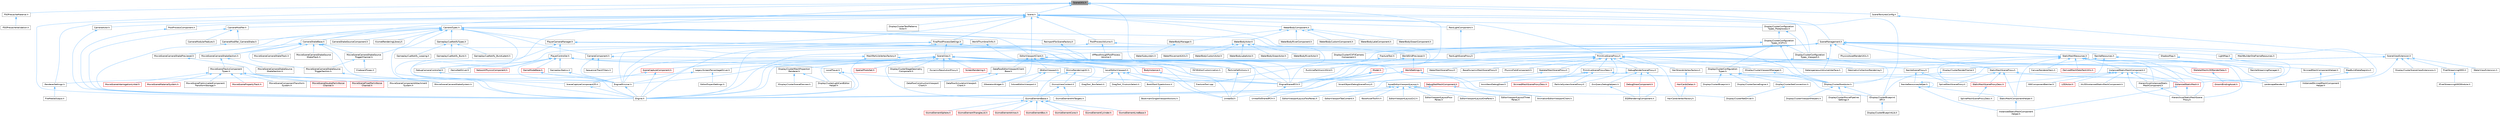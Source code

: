 digraph "SceneUtils.h"
{
 // INTERACTIVE_SVG=YES
 // LATEX_PDF_SIZE
  bgcolor="transparent";
  edge [fontname=Helvetica,fontsize=10,labelfontname=Helvetica,labelfontsize=10];
  node [fontname=Helvetica,fontsize=10,shape=box,height=0.2,width=0.4];
  Node1 [id="Node000001",label="SceneUtils.h",height=0.2,width=0.4,color="gray40", fillcolor="grey60", style="filled", fontcolor="black",tooltip=" "];
  Node1 -> Node2 [id="edge1_Node000001_Node000002",dir="back",color="steelblue1",style="solid",tooltip=" "];
  Node2 [id="Node000002",label="Engine.h",height=0.2,width=0.4,color="grey40", fillcolor="white", style="filled",URL="$d1/d34/Public_2Engine_8h.html",tooltip=" "];
  Node1 -> Node3 [id="edge2_Node000001_Node000003",dir="back",color="steelblue1",style="solid",tooltip=" "];
  Node3 [id="Node000003",label="EngineMinimal.h",height=0.2,width=0.4,color="grey40", fillcolor="white", style="filled",URL="$d0/d2c/EngineMinimal_8h.html",tooltip=" "];
  Node3 -> Node2 [id="edge3_Node000003_Node000002",dir="back",color="steelblue1",style="solid",tooltip=" "];
  Node1 -> Node4 [id="edge4_Node000001_Node000004",dir="back",color="steelblue1",style="solid",tooltip=" "];
  Node4 [id="Node000004",label="EngineSharedPCH.h",height=0.2,width=0.4,color="grey40", fillcolor="white", style="filled",URL="$dc/dbb/EngineSharedPCH_8h.html",tooltip=" "];
  Node4 -> Node5 [id="edge5_Node000004_Node000005",dir="back",color="steelblue1",style="solid",tooltip=" "];
  Node5 [id="Node000005",label="UnrealEdSharedPCH.h",height=0.2,width=0.4,color="grey40", fillcolor="white", style="filled",URL="$d1/de6/UnrealEdSharedPCH_8h.html",tooltip=" "];
  Node1 -> Node6 [id="edge6_Node000001_Node000006",dir="back",color="steelblue1",style="solid",tooltip=" "];
  Node6 [id="Node000006",label="PSOPrecacheMaterial.h",height=0.2,width=0.4,color="grey40", fillcolor="white", style="filled",URL="$da/dd2/PSOPrecacheMaterial_8h.html",tooltip=" "];
  Node6 -> Node7 [id="edge7_Node000006_Node000007",dir="back",color="steelblue1",style="solid",tooltip=" "];
  Node7 [id="Node000007",label="PSOPrecacheValidation.h",height=0.2,width=0.4,color="grey40", fillcolor="white", style="filled",URL="$d0/d55/PSOPrecacheValidation_8h.html",tooltip=" "];
  Node1 -> Node8 [id="edge8_Node000001_Node000008",dir="back",color="steelblue1",style="solid",tooltip=" "];
  Node8 [id="Node000008",label="ParticleDefinitions.h",height=0.2,width=0.4,color="grey40", fillcolor="white", style="filled",URL="$db/dde/ParticleDefinitions_8h.html",tooltip=" "];
  Node8 -> Node9 [id="edge9_Node000008_Node000009",dir="back",color="steelblue1",style="solid",tooltip=" "];
  Node9 [id="Node000009",label="UnrealEd.h",height=0.2,width=0.4,color="grey40", fillcolor="white", style="filled",URL="$d2/d5f/UnrealEd_8h.html",tooltip=" "];
  Node1 -> Node10 [id="edge10_Node000001_Node000010",dir="back",color="steelblue1",style="solid",tooltip=" "];
  Node10 [id="Node000010",label="Scene.h",height=0.2,width=0.4,color="grey40", fillcolor="white", style="filled",URL="$d5/d2d/Scene_8h.html",tooltip=" "];
  Node10 -> Node11 [id="edge11_Node000010_Node000011",dir="back",color="steelblue1",style="solid",tooltip=" "];
  Node11 [id="Node000011",label="CameraActor.h",height=0.2,width=0.4,color="grey40", fillcolor="white", style="filled",URL="$d4/df4/CameraActor_8h.html",tooltip=" "];
  Node11 -> Node2 [id="edge12_Node000011_Node000002",dir="back",color="steelblue1",style="solid",tooltip=" "];
  Node10 -> Node12 [id="edge13_Node000010_Node000012",dir="back",color="steelblue1",style="solid",tooltip=" "];
  Node12 [id="Node000012",label="CameraComponent.h",height=0.2,width=0.4,color="grey40", fillcolor="white", style="filled",URL="$dc/d7b/CameraComponent_8h.html",tooltip=" "];
  Node12 -> Node3 [id="edge14_Node000012_Node000003",dir="back",color="steelblue1",style="solid",tooltip=" "];
  Node12 -> Node13 [id="edge15_Node000012_Node000013",dir="back",color="steelblue1",style="solid",tooltip=" "];
  Node13 [id="Node000013",label="LevelEditorViewport.h",height=0.2,width=0.4,color="grey40", fillcolor="white", style="filled",URL="$d4/ddf/LevelEditorViewport_8h.html",tooltip=" "];
  Node13 -> Node14 [id="edge16_Node000013_Node000014",dir="back",color="steelblue1",style="solid",tooltip=" "];
  Node14 [id="Node000014",label="BookMarkTypeActions.h",height=0.2,width=0.4,color="grey40", fillcolor="white", style="filled",URL="$d0/d2f/BookMarkTypeActions_8h.html",tooltip=" "];
  Node14 -> Node15 [id="edge17_Node000014_Node000015",dir="back",color="steelblue1",style="solid",tooltip=" "];
  Node15 [id="Node000015",label="BookmarkSingleViewportActions.h",height=0.2,width=0.4,color="grey40", fillcolor="white", style="filled",URL="$d3/dd5/BookmarkSingleViewportActions_8h.html",tooltip=" "];
  Node13 -> Node16 [id="edge18_Node000013_Node000016",dir="back",color="steelblue1",style="solid",tooltip=" "];
  Node16 [id="Node000016",label="DragTool_BoxSelect.h",height=0.2,width=0.4,color="grey40", fillcolor="white", style="filled",URL="$da/dbf/DragTool__BoxSelect_8h.html",tooltip=" "];
  Node13 -> Node17 [id="edge19_Node000013_Node000017",dir="back",color="steelblue1",style="solid",tooltip=" "];
  Node17 [id="Node000017",label="DragTool_FrustumSelect.h",height=0.2,width=0.4,color="grey40", fillcolor="white", style="filled",URL="$db/de7/DragTool__FrustumSelect_8h.html",tooltip=" "];
  Node13 -> Node18 [id="edge20_Node000013_Node000018",dir="back",color="steelblue1",style="solid",tooltip=" "];
  Node18 [id="Node000018",label="FractureTool.cpp",height=0.2,width=0.4,color="grey40", fillcolor="white", style="filled",URL="$dc/d9a/FractureTool_8cpp.html",tooltip=" "];
  Node13 -> Node9 [id="edge21_Node000013_Node000009",dir="back",color="steelblue1",style="solid",tooltip=" "];
  Node12 -> Node19 [id="edge22_Node000012_Node000019",dir="back",color="steelblue1",style="solid",tooltip=" "];
  Node19 [id="Node000019",label="SequencerTrackFilters.h",height=0.2,width=0.4,color="grey40", fillcolor="white", style="filled",URL="$df/d72/SequencerTrackFilters_8h.html",tooltip=" "];
  Node10 -> Node20 [id="edge23_Node000010_Node000020",dir="back",color="steelblue1",style="solid",tooltip=" "];
  Node20 [id="Node000020",label="CameraModifier.h",height=0.2,width=0.4,color="grey40", fillcolor="white", style="filled",URL="$d3/d61/CameraModifier_8h.html",tooltip=" "];
  Node20 -> Node21 [id="edge24_Node000020_Node000021",dir="back",color="steelblue1",style="solid",tooltip=" "];
  Node21 [id="Node000021",label="CameraModifier_CameraShake.h",height=0.2,width=0.4,color="grey40", fillcolor="white", style="filled",URL="$d9/d3c/CameraModifier__CameraShake_8h.html",tooltip=" "];
  Node21 -> Node2 [id="edge25_Node000021_Node000002",dir="back",color="steelblue1",style="solid",tooltip=" "];
  Node20 -> Node22 [id="edge26_Node000020_Node000022",dir="back",color="steelblue1",style="solid",tooltip=" "];
  Node22 [id="Node000022",label="CameraModularFeature.h",height=0.2,width=0.4,color="grey40", fillcolor="white", style="filled",URL="$dc/d79/CameraModularFeature_8h.html",tooltip=" "];
  Node20 -> Node2 [id="edge27_Node000020_Node000002",dir="back",color="steelblue1",style="solid",tooltip=" "];
  Node10 -> Node23 [id="edge28_Node000010_Node000023",dir="back",color="steelblue1",style="solid",tooltip=" "];
  Node23 [id="Node000023",label="CameraShakeBase.h",height=0.2,width=0.4,color="grey40", fillcolor="white", style="filled",URL="$d5/d08/CameraShakeBase_8h.html",tooltip=" "];
  Node23 -> Node2 [id="edge29_Node000023_Node000002",dir="back",color="steelblue1",style="solid",tooltip=" "];
  Node23 -> Node4 [id="edge30_Node000023_Node000004",dir="back",color="steelblue1",style="solid",tooltip=" "];
  Node23 -> Node24 [id="edge31_Node000023_Node000024",dir="back",color="steelblue1",style="solid",tooltip=" "];
  Node24 [id="Node000024",label="MovieSceneCameraShakePreviewer.h",height=0.2,width=0.4,color="grey40", fillcolor="white", style="filled",URL="$d4/db6/MovieSceneCameraShakePreviewer_8h.html",tooltip=" "];
  Node24 -> Node25 [id="edge32_Node000024_Node000025",dir="back",color="steelblue1",style="solid",tooltip=" "];
  Node25 [id="Node000025",label="MovieSceneCameraShakeSystem.h",height=0.2,width=0.4,color="grey40", fillcolor="white", style="filled",URL="$d2/dcc/MovieSceneCameraShakeSystem_8h.html",tooltip=" "];
  Node23 -> Node26 [id="edge33_Node000023_Node000026",dir="back",color="steelblue1",style="solid",tooltip=" "];
  Node26 [id="Node000026",label="MovieSceneCameraShakeSection.h",height=0.2,width=0.4,color="grey40", fillcolor="white", style="filled",URL="$df/d10/MovieSceneCameraShakeSection_8h.html",tooltip=" "];
  Node26 -> Node27 [id="edge34_Node000026_Node000027",dir="back",color="steelblue1",style="solid",tooltip=" "];
  Node27 [id="Node000027",label="MovieSceneCameraShakeSource\lShakeSection.h",height=0.2,width=0.4,color="grey40", fillcolor="white", style="filled",URL="$d1/d24/MovieSceneCameraShakeSourceShakeSection_8h.html",tooltip=" "];
  Node26 -> Node28 [id="edge35_Node000026_Node000028",dir="back",color="steelblue1",style="solid",tooltip=" "];
  Node28 [id="Node000028",label="MovieSceneTracksComponent\lTypes.h",height=0.2,width=0.4,color="grey40", fillcolor="white", style="filled",URL="$d5/d6a/MovieSceneTracksComponentTypes_8h.html",tooltip=" "];
  Node28 -> Node29 [id="edge36_Node000028_Node000029",dir="back",color="steelblue1",style="solid",tooltip=" "];
  Node29 [id="Node000029",label="MovieSceneComponentAttachment\lSystem.h",height=0.2,width=0.4,color="grey40", fillcolor="white", style="filled",URL="$d9/db3/MovieSceneComponentAttachmentSystem_8h.html",tooltip=" "];
  Node28 -> Node30 [id="edge37_Node000028_Node000030",dir="back",color="steelblue1",style="solid",tooltip=" "];
  Node30 [id="Node000030",label="MovieSceneComponentTransform\lSystem.h",height=0.2,width=0.4,color="grey40", fillcolor="white", style="filled",URL="$d1/d3e/MovieSceneComponentTransformSystem_8h.html",tooltip=" "];
  Node28 -> Node31 [id="edge38_Node000028_Node000031",dir="back",color="steelblue1",style="solid",tooltip=" "];
  Node31 [id="Node000031",label="MovieSceneDoublePerlinNoise\lChannel.h",height=0.2,width=0.4,color="red", fillcolor="#FFF0F0", style="filled",URL="$d9/d50/MovieSceneDoublePerlinNoiseChannel_8h.html",tooltip=" "];
  Node28 -> Node34 [id="edge39_Node000028_Node000034",dir="back",color="steelblue1",style="solid",tooltip=" "];
  Node34 [id="Node000034",label="MovieSceneFloatPerlinNoise\lChannel.h",height=0.2,width=0.4,color="red", fillcolor="#FFF0F0", style="filled",URL="$d2/d9d/MovieSceneFloatPerlinNoiseChannel_8h.html",tooltip=" "];
  Node28 -> Node36 [id="edge40_Node000028_Node000036",dir="back",color="steelblue1",style="solid",tooltip=" "];
  Node36 [id="Node000036",label="MovieSceneInterrogationLinker.h",height=0.2,width=0.4,color="red", fillcolor="#FFF0F0", style="filled",URL="$d9/d6a/MovieSceneInterrogationLinker_8h.html",tooltip=" "];
  Node28 -> Node41 [id="edge41_Node000028_Node000041",dir="back",color="steelblue1",style="solid",tooltip=" "];
  Node41 [id="Node000041",label="MovieSceneMaterialSystem.h",height=0.2,width=0.4,color="red", fillcolor="#FFF0F0", style="filled",URL="$d2/d2f/MovieSceneMaterialSystem_8h.html",tooltip=" "];
  Node28 -> Node44 [id="edge42_Node000028_Node000044",dir="back",color="steelblue1",style="solid",tooltip=" "];
  Node44 [id="Node000044",label="MovieScenePreAnimatedComponent\lTransformStorage.h",height=0.2,width=0.4,color="grey40", fillcolor="white", style="filled",URL="$d9/d84/MovieScenePreAnimatedComponentTransformStorage_8h.html",tooltip=" "];
  Node28 -> Node45 [id="edge43_Node000028_Node000045",dir="back",color="steelblue1",style="solid",tooltip=" "];
  Node45 [id="Node000045",label="MovieScenePropertyTrack.h",height=0.2,width=0.4,color="red", fillcolor="#FFF0F0", style="filled",URL="$da/d0c/MovieScenePropertyTrack_8h.html",tooltip=" "];
  Node23 -> Node71 [id="edge44_Node000023_Node000071",dir="back",color="steelblue1",style="solid",tooltip=" "];
  Node71 [id="Node000071",label="MovieSceneCameraShakeSource\lShakeTrack.h",height=0.2,width=0.4,color="grey40", fillcolor="white", style="filled",URL="$da/d54/MovieSceneCameraShakeSourceShakeTrack_8h.html",tooltip=" "];
  Node23 -> Node72 [id="edge45_Node000023_Node000072",dir="back",color="steelblue1",style="solid",tooltip=" "];
  Node72 [id="Node000072",label="MovieSceneCameraShakeSource\lTriggerChannel.h",height=0.2,width=0.4,color="grey40", fillcolor="white", style="filled",URL="$d2/d32/MovieSceneCameraShakeSourceTriggerChannel_8h.html",tooltip=" "];
  Node72 -> Node73 [id="edge46_Node000072_Node000073",dir="back",color="steelblue1",style="solid",tooltip=" "];
  Node73 [id="Node000073",label="ClipboardTypes.h",height=0.2,width=0.4,color="grey40", fillcolor="white", style="filled",URL="$d2/dc6/ClipboardTypes_8h.html",tooltip=" "];
  Node72 -> Node74 [id="edge47_Node000072_Node000074",dir="back",color="steelblue1",style="solid",tooltip=" "];
  Node74 [id="Node000074",label="MovieSceneCameraShakeSource\lTriggerSection.h",height=0.2,width=0.4,color="grey40", fillcolor="white", style="filled",URL="$d3/d5f/MovieSceneCameraShakeSourceTriggerSection_8h.html",tooltip=" "];
  Node74 -> Node25 [id="edge48_Node000074_Node000025",dir="back",color="steelblue1",style="solid",tooltip=" "];
  Node23 -> Node74 [id="edge49_Node000023_Node000074",dir="back",color="steelblue1",style="solid",tooltip=" "];
  Node23 -> Node75 [id="edge50_Node000023_Node000075",dir="back",color="steelblue1",style="solid",tooltip=" "];
  Node75 [id="Node000075",label="MovieSceneCameraShakeTrack.h",height=0.2,width=0.4,color="grey40", fillcolor="white", style="filled",URL="$d8/d91/MovieSceneCameraShakeTrack_8h.html",tooltip=" "];
  Node10 -> Node76 [id="edge51_Node000010_Node000076",dir="back",color="steelblue1",style="solid",tooltip=" "];
  Node76 [id="Node000076",label="CameraTypes.h",height=0.2,width=0.4,color="grey40", fillcolor="white", style="filled",URL="$d7/d63/CameraTypes_8h.html",tooltip=" "];
  Node76 -> Node12 [id="edge52_Node000076_Node000012",dir="back",color="steelblue1",style="solid",tooltip=" "];
  Node76 -> Node21 [id="edge53_Node000076_Node000021",dir="back",color="steelblue1",style="solid",tooltip=" "];
  Node76 -> Node23 [id="edge54_Node000076_Node000023",dir="back",color="steelblue1",style="solid",tooltip=" "];
  Node76 -> Node77 [id="edge55_Node000076_Node000077",dir="back",color="steelblue1",style="solid",tooltip=" "];
  Node77 [id="Node000077",label="CameraShakeSourceComponent.h",height=0.2,width=0.4,color="grey40", fillcolor="white", style="filled",URL="$d1/d5c/CameraShakeSourceComponent_8h.html",tooltip=" "];
  Node76 -> Node78 [id="edge56_Node000076_Node000078",dir="back",color="steelblue1",style="solid",tooltip=" "];
  Node78 [id="Node000078",label="EditorViewportClient.h",height=0.2,width=0.4,color="grey40", fillcolor="white", style="filled",URL="$d4/d41/EditorViewportClient_8h.html",tooltip=" "];
  Node78 -> Node79 [id="edge57_Node000078_Node000079",dir="back",color="steelblue1",style="solid",tooltip=" "];
  Node79 [id="Node000079",label="AnimationEditorViewportClient.h",height=0.2,width=0.4,color="grey40", fillcolor="white", style="filled",URL="$d1/d45/AnimationEditorViewportClient_8h.html",tooltip=" "];
  Node78 -> Node80 [id="edge58_Node000078_Node000080",dir="back",color="steelblue1",style="solid",tooltip=" "];
  Node80 [id="Node000080",label="DataflowEditorViewportClient\lBase.h",height=0.2,width=0.4,color="grey40", fillcolor="white", style="filled",URL="$d8/ddd/DataflowEditorViewportClientBase_8h.html",tooltip=" "];
  Node80 -> Node81 [id="edge59_Node000080_Node000081",dir="back",color="steelblue1",style="solid",tooltip=" "];
  Node81 [id="Node000081",label="DataflowConstructionViewport\lClient.h",height=0.2,width=0.4,color="grey40", fillcolor="white", style="filled",URL="$d5/da1/DataflowConstructionViewportClient_8h.html",tooltip=" "];
  Node80 -> Node82 [id="edge60_Node000080_Node000082",dir="back",color="steelblue1",style="solid",tooltip=" "];
  Node82 [id="Node000082",label="DataflowSimulationViewport\lClient.h",height=0.2,width=0.4,color="grey40", fillcolor="white", style="filled",URL="$da/d6a/DataflowSimulationViewportClient_8h.html",tooltip=" "];
  Node78 -> Node83 [id="edge61_Node000078_Node000083",dir="back",color="steelblue1",style="solid",tooltip=" "];
  Node83 [id="Node000083",label="ISCSEditorCustomization.h",height=0.2,width=0.4,color="grey40", fillcolor="white", style="filled",URL="$de/d19/ISCSEditorCustomization_8h.html",tooltip=" "];
  Node78 -> Node13 [id="edge62_Node000078_Node000013",dir="back",color="steelblue1",style="solid",tooltip=" "];
  Node78 -> Node84 [id="edge63_Node000078_Node000084",dir="back",color="steelblue1",style="solid",tooltip=" "];
  Node84 [id="Node000084",label="SEditorViewport.h",height=0.2,width=0.4,color="grey40", fillcolor="white", style="filled",URL="$dd/de0/SEditorViewport_8h.html",tooltip=" "];
  Node84 -> Node85 [id="edge64_Node000084_Node000085",dir="back",color="steelblue1",style="solid",tooltip=" "];
  Node85 [id="Node000085",label="AssetEditorViewportLayout.h",height=0.2,width=0.4,color="grey40", fillcolor="white", style="filled",URL="$df/d46/AssetEditorViewportLayout_8h.html",tooltip=" "];
  Node85 -> Node86 [id="edge65_Node000085_Node000086",dir="back",color="steelblue1",style="solid",tooltip=" "];
  Node86 [id="Node000086",label="BaseAssetToolkit.h",height=0.2,width=0.4,color="grey40", fillcolor="white", style="filled",URL="$d4/d85/BaseAssetToolkit_8h.html",tooltip=" "];
  Node85 -> Node87 [id="edge66_Node000085_Node000087",dir="back",color="steelblue1",style="solid",tooltip=" "];
  Node87 [id="Node000087",label="EditorViewportLayout2x2.h",height=0.2,width=0.4,color="grey40", fillcolor="white", style="filled",URL="$df/dbd/EditorViewportLayout2x2_8h.html",tooltip=" "];
  Node85 -> Node88 [id="edge67_Node000085_Node000088",dir="back",color="steelblue1",style="solid",tooltip=" "];
  Node88 [id="Node000088",label="EditorViewportLayoutFour\lPanes.h",height=0.2,width=0.4,color="grey40", fillcolor="white", style="filled",URL="$d4/d84/EditorViewportLayoutFourPanes_8h.html",tooltip=" "];
  Node85 -> Node89 [id="edge68_Node000085_Node000089",dir="back",color="steelblue1",style="solid",tooltip=" "];
  Node89 [id="Node000089",label="EditorViewportLayoutOnePane.h",height=0.2,width=0.4,color="grey40", fillcolor="white", style="filled",URL="$d2/da6/EditorViewportLayoutOnePane_8h.html",tooltip=" "];
  Node85 -> Node90 [id="edge69_Node000085_Node000090",dir="back",color="steelblue1",style="solid",tooltip=" "];
  Node90 [id="Node000090",label="EditorViewportLayoutThree\lPanes.h",height=0.2,width=0.4,color="grey40", fillcolor="white", style="filled",URL="$d2/d25/EditorViewportLayoutThreePanes_8h.html",tooltip=" "];
  Node85 -> Node91 [id="edge70_Node000085_Node000091",dir="back",color="steelblue1",style="solid",tooltip=" "];
  Node91 [id="Node000091",label="EditorViewportLayoutTwoPanes.h",height=0.2,width=0.4,color="grey40", fillcolor="white", style="filled",URL="$dc/d66/EditorViewportLayoutTwoPanes_8h.html",tooltip=" "];
  Node85 -> Node92 [id="edge71_Node000085_Node000092",dir="back",color="steelblue1",style="solid",tooltip=" "];
  Node92 [id="Node000092",label="EditorViewportTabContent.h",height=0.2,width=0.4,color="grey40", fillcolor="white", style="filled",URL="$d9/da4/EditorViewportTabContent_8h.html",tooltip=" "];
  Node84 -> Node93 [id="edge72_Node000084_Node000093",dir="back",color="steelblue1",style="solid",tooltip=" "];
  Node93 [id="Node000093",label="SAssetEditorViewport.h",height=0.2,width=0.4,color="grey40", fillcolor="white", style="filled",URL="$df/d5a/SAssetEditorViewport_8h.html",tooltip=" "];
  Node84 -> Node94 [id="edge73_Node000084_Node000094",dir="back",color="steelblue1",style="solid",tooltip=" "];
  Node94 [id="Node000094",label="SSkeletonWidget.h",height=0.2,width=0.4,color="grey40", fillcolor="white", style="filled",URL="$dd/da7/SSkeletonWidget_8h.html",tooltip=" "];
  Node78 -> Node94 [id="edge74_Node000078_Node000094",dir="back",color="steelblue1",style="solid",tooltip=" "];
  Node78 -> Node9 [id="edge75_Node000078_Node000009",dir="back",color="steelblue1",style="solid",tooltip=" "];
  Node78 -> Node5 [id="edge76_Node000078_Node000005",dir="back",color="steelblue1",style="solid",tooltip=" "];
  Node76 -> Node2 [id="edge77_Node000076_Node000002",dir="back",color="steelblue1",style="solid",tooltip=" "];
  Node76 -> Node4 [id="edge78_Node000076_Node000004",dir="back",color="steelblue1",style="solid",tooltip=" "];
  Node76 -> Node95 [id="edge79_Node000076_Node000095",dir="back",color="steelblue1",style="solid",tooltip=" "];
  Node95 [id="Node000095",label="GameplayCueNotifyTypes.h",height=0.2,width=0.4,color="grey40", fillcolor="white", style="filled",URL="$d7/d1f/GameplayCueNotifyTypes_8h.html",tooltip=" "];
  Node95 -> Node96 [id="edge80_Node000095_Node000096",dir="back",color="steelblue1",style="solid",tooltip=" "];
  Node96 [id="Node000096",label="GameplayCueNotify_Burst.h",height=0.2,width=0.4,color="grey40", fillcolor="white", style="filled",URL="$d6/d4a/GameplayCueNotify__Burst_8h.html",tooltip=" "];
  Node95 -> Node97 [id="edge81_Node000095_Node000097",dir="back",color="steelblue1",style="solid",tooltip=" "];
  Node97 [id="Node000097",label="GameplayCueNotify_BurstLatent.h",height=0.2,width=0.4,color="grey40", fillcolor="white", style="filled",URL="$df/db0/GameplayCueNotify__BurstLatent_8h.html",tooltip=" "];
  Node95 -> Node98 [id="edge82_Node000095_Node000098",dir="back",color="steelblue1",style="solid",tooltip=" "];
  Node98 [id="Node000098",label="GameplayCueNotify_Looping.h",height=0.2,width=0.4,color="grey40", fillcolor="white", style="filled",URL="$d5/db4/GameplayCueNotify__Looping_8h.html",tooltip=" "];
  Node76 -> Node99 [id="edge83_Node000076_Node000099",dir="back",color="steelblue1",style="solid",tooltip=" "];
  Node99 [id="Node000099",label="KismetRenderingLibrary.h",height=0.2,width=0.4,color="grey40", fillcolor="white", style="filled",URL="$dc/d9a/KismetRenderingLibrary_8h.html",tooltip=" "];
  Node76 -> Node24 [id="edge84_Node000076_Node000024",dir="back",color="steelblue1",style="solid",tooltip=" "];
  Node76 -> Node26 [id="edge85_Node000076_Node000026",dir="back",color="steelblue1",style="solid",tooltip=" "];
  Node76 -> Node72 [id="edge86_Node000076_Node000072",dir="back",color="steelblue1",style="solid",tooltip=" "];
  Node76 -> Node100 [id="edge87_Node000076_Node000100",dir="back",color="steelblue1",style="solid",tooltip=" "];
  Node100 [id="Node000100",label="PlayerCameraManager.h",height=0.2,width=0.4,color="grey40", fillcolor="white", style="filled",URL="$d6/da6/PlayerCameraManager_8h.html",tooltip=" "];
  Node100 -> Node101 [id="edge88_Node000100_Node000101",dir="back",color="steelblue1",style="solid",tooltip=" "];
  Node101 [id="Node000101",label="DisplayClusterRootActor.h",height=0.2,width=0.4,color="grey40", fillcolor="white", style="filled",URL="$d0/d41/DisplayClusterRootActor_8h.html",tooltip=" "];
  Node101 -> Node102 [id="edge89_Node000101_Node000102",dir="back",color="steelblue1",style="solid",tooltip=" "];
  Node102 [id="Node000102",label="DisplayClusterMoviePipeline\lSettings.h",height=0.2,width=0.4,color="grey40", fillcolor="white", style="filled",URL="$d7/d56/DisplayClusterMoviePipelineSettings_8h.html",tooltip=" "];
  Node101 -> Node103 [id="edge90_Node000101_Node000103",dir="back",color="steelblue1",style="solid",tooltip=" "];
  Node103 [id="Node000103",label="DisplayClusterViewportHelpers.h",height=0.2,width=0.4,color="grey40", fillcolor="white", style="filled",URL="$d6/d8b/DisplayClusterViewportHelpers_8h.html",tooltip=" "];
  Node101 -> Node104 [id="edge91_Node000101_Node000104",dir="back",color="steelblue1",style="solid",tooltip=" "];
  Node104 [id="Node000104",label="IDisplayClusterBlueprint\lAPI.h",height=0.2,width=0.4,color="grey40", fillcolor="white", style="filled",URL="$d6/dd6/IDisplayClusterBlueprintAPI_8h.html",tooltip=" "];
  Node104 -> Node105 [id="edge92_Node000104_Node000105",dir="back",color="steelblue1",style="solid",tooltip=" "];
  Node105 [id="Node000105",label="DisplayClusterBlueprintLib.h",height=0.2,width=0.4,color="grey40", fillcolor="white", style="filled",URL="$d9/d13/DisplayClusterBlueprintLib_8h.html",tooltip=" "];
  Node100 -> Node2 [id="edge93_Node000100_Node000002",dir="back",color="steelblue1",style="solid",tooltip=" "];
  Node100 -> Node4 [id="edge94_Node000100_Node000004",dir="back",color="steelblue1",style="solid",tooltip=" "];
  Node100 -> Node106 [id="edge95_Node000100_Node000106",dir="back",color="steelblue1",style="solid",tooltip=" "];
  Node106 [id="Node000106",label="PlayerController.h",height=0.2,width=0.4,color="grey40", fillcolor="white", style="filled",URL="$db/db4/PlayerController_8h.html",tooltip=" "];
  Node106 -> Node107 [id="edge96_Node000106_Node000107",dir="back",color="steelblue1",style="solid",tooltip=" "];
  Node107 [id="Node000107",label="BodyInstance.h",height=0.2,width=0.4,color="red", fillcolor="#FFF0F0", style="filled",URL="$d3/d42/BodyInstance_8h.html",tooltip=" "];
  Node107 -> Node4 [id="edge97_Node000107_Node000004",dir="back",color="steelblue1",style="solid",tooltip=" "];
  Node106 -> Node517 [id="edge98_Node000106_Node000517",dir="back",color="steelblue1",style="solid",tooltip=" "];
  Node517 [id="Node000517",label="DebugCameraController.h",height=0.2,width=0.4,color="grey40", fillcolor="white", style="filled",URL="$d1/d9e/DebugCameraController_8h.html",tooltip=" "];
  Node517 -> Node2 [id="edge99_Node000517_Node000002",dir="back",color="steelblue1",style="solid",tooltip=" "];
  Node106 -> Node518 [id="edge100_Node000106_Node000518",dir="back",color="steelblue1",style="solid",tooltip=" "];
  Node518 [id="Node000518",label="DemoNetDriver.h",height=0.2,width=0.4,color="grey40", fillcolor="white", style="filled",URL="$df/df9/DemoNetDriver_8h.html",tooltip=" "];
  Node106 -> Node3 [id="edge101_Node000106_Node000003",dir="back",color="steelblue1",style="solid",tooltip=" "];
  Node106 -> Node4 [id="edge102_Node000106_Node000004",dir="back",color="steelblue1",style="solid",tooltip=" "];
  Node106 -> Node519 [id="edge103_Node000106_Node000519",dir="back",color="steelblue1",style="solid",tooltip=" "];
  Node519 [id="Node000519",label="GameModeBase.h",height=0.2,width=0.4,color="red", fillcolor="#FFF0F0", style="filled",URL="$d2/d5b/GameModeBase_8h.html",tooltip=" "];
  Node519 -> Node3 [id="edge104_Node000519_Node000003",dir="back",color="steelblue1",style="solid",tooltip=" "];
  Node106 -> Node525 [id="edge105_Node000106_Node000525",dir="back",color="steelblue1",style="solid",tooltip=" "];
  Node525 [id="Node000525",label="GameplayStatics.h",height=0.2,width=0.4,color="grey40", fillcolor="white", style="filled",URL="$d9/dc8/GameplayStatics_8h.html",tooltip=" "];
  Node525 -> Node3 [id="edge106_Node000525_Node000003",dir="back",color="steelblue1",style="solid",tooltip=" "];
  Node106 -> Node526 [id="edge107_Node000106_Node000526",dir="back",color="steelblue1",style="solid",tooltip=" "];
  Node526 [id="Node000526",label="LocalPlayer.h",height=0.2,width=0.4,color="grey40", fillcolor="white", style="filled",URL="$d9/d4a/LocalPlayer_8h.html",tooltip=" "];
  Node526 -> Node2 [id="edge108_Node000526_Node000002",dir="back",color="steelblue1",style="solid",tooltip=" "];
  Node526 -> Node4 [id="edge109_Node000526_Node000004",dir="back",color="steelblue1",style="solid",tooltip=" "];
  Node106 -> Node527 [id="edge110_Node000106_Node000527",dir="back",color="steelblue1",style="solid",tooltip=" "];
  Node527 [id="Node000527",label="NetworkPhysicsComponent.h",height=0.2,width=0.4,color="red", fillcolor="#FFF0F0", style="filled",URL="$d5/dcb/NetworkPhysicsComponent_8h.html",tooltip=" "];
  Node76 -> Node536 [id="edge111_Node000076_Node000536",dir="back",color="steelblue1",style="solid",tooltip=" "];
  Node536 [id="Node000536",label="ReimportFbxSceneFactory.h",height=0.2,width=0.4,color="grey40", fillcolor="white", style="filled",URL="$dc/d5f/ReimportFbxSceneFactory_8h.html",tooltip=" "];
  Node536 -> Node9 [id="edge112_Node000536_Node000009",dir="back",color="steelblue1",style="solid",tooltip=" "];
  Node76 -> Node537 [id="edge113_Node000076_Node000537",dir="back",color="steelblue1",style="solid",tooltip=" "];
  Node537 [id="Node000537",label="SceneCaptureComponent2D.h",height=0.2,width=0.4,color="grey40", fillcolor="white", style="filled",URL="$d1/dc3/SceneCaptureComponent2D_8h.html",tooltip=" "];
  Node537 -> Node2 [id="edge114_Node000537_Node000002",dir="back",color="steelblue1",style="solid",tooltip=" "];
  Node76 -> Node538 [id="edge115_Node000076_Node000538",dir="back",color="steelblue1",style="solid",tooltip=" "];
  Node538 [id="Node000538",label="WorldThumbnailInfo.h",height=0.2,width=0.4,color="grey40", fillcolor="white", style="filled",URL="$dd/dd5/WorldThumbnailInfo_8h.html",tooltip=" "];
  Node538 -> Node9 [id="edge116_Node000538_Node000009",dir="back",color="steelblue1",style="solid",tooltip=" "];
  Node10 -> Node539 [id="edge117_Node000010_Node000539",dir="back",color="steelblue1",style="solid",tooltip=" "];
  Node539 [id="Node000539",label="DisplayClusterConfiguration\lTypes_Postprocess.h",height=0.2,width=0.4,color="grey40", fillcolor="white", style="filled",URL="$da/d4c/DisplayClusterConfigurationTypes__Postprocess_8h.html",tooltip=" "];
  Node539 -> Node540 [id="edge118_Node000539_Node000540",dir="back",color="steelblue1",style="solid",tooltip=" "];
  Node540 [id="Node000540",label="DisplayClusterConfiguration\lTypes_ICVFX.h",height=0.2,width=0.4,color="grey40", fillcolor="white", style="filled",URL="$d3/dc4/DisplayClusterConfigurationTypes__ICVFX_8h.html",tooltip=" "];
  Node540 -> Node541 [id="edge119_Node000540_Node000541",dir="back",color="steelblue1",style="solid",tooltip=" "];
  Node541 [id="Node000541",label="DisplayClusterConfiguration\lTypes.h",height=0.2,width=0.4,color="grey40", fillcolor="white", style="filled",URL="$d5/dc6/DisplayClusterConfigurationTypes_8h.html",tooltip=" "];
  Node541 -> Node542 [id="edge120_Node000541_Node000542",dir="back",color="steelblue1",style="solid",tooltip=" "];
  Node542 [id="Node000542",label="DisplayClusterBlueprint.h",height=0.2,width=0.4,color="grey40", fillcolor="white", style="filled",URL="$d0/d44/DisplayClusterBlueprint_8h.html",tooltip=" "];
  Node541 -> Node543 [id="edge121_Node000541_Node000543",dir="back",color="steelblue1",style="solid",tooltip=" "];
  Node543 [id="Node000543",label="DisplayClusterGameEngine.h",height=0.2,width=0.4,color="grey40", fillcolor="white", style="filled",URL="$da/d8f/DisplayClusterGameEngine_8h.html",tooltip=" "];
  Node541 -> Node544 [id="edge122_Node000541_Node000544",dir="back",color="steelblue1",style="solid",tooltip=" "];
  Node544 [id="Node000544",label="DisplayClusterNetConnection.h",height=0.2,width=0.4,color="grey40", fillcolor="white", style="filled",URL="$d0/df0/DisplayClusterNetConnection_8h.html",tooltip=" "];
  Node544 -> Node545 [id="edge123_Node000544_Node000545",dir="back",color="steelblue1",style="solid",tooltip=" "];
  Node545 [id="Node000545",label="DisplayClusterNetDriver.h",height=0.2,width=0.4,color="grey40", fillcolor="white", style="filled",URL="$db/de1/DisplayClusterNetDriver_8h.html",tooltip=" "];
  Node541 -> Node101 [id="edge124_Node000541_Node000101",dir="back",color="steelblue1",style="solid",tooltip=" "];
  Node541 -> Node104 [id="edge125_Node000541_Node000104",dir="back",color="steelblue1",style="solid",tooltip=" "];
  Node540 -> Node546 [id="edge126_Node000540_Node000546",dir="back",color="steelblue1",style="solid",tooltip=" "];
  Node546 [id="Node000546",label="DisplayClusterConfiguration\lTypes_Viewport.h",height=0.2,width=0.4,color="grey40", fillcolor="white", style="filled",URL="$d1/d6b/DisplayClusterConfigurationTypes__Viewport_8h.html",tooltip=" "];
  Node546 -> Node541 [id="edge127_Node000546_Node000541",dir="back",color="steelblue1",style="solid",tooltip=" "];
  Node546 -> Node101 [id="edge128_Node000546_Node000101",dir="back",color="steelblue1",style="solid",tooltip=" "];
  Node540 -> Node547 [id="edge129_Node000540_Node000547",dir="back",color="steelblue1",style="solid",tooltip=" "];
  Node547 [id="Node000547",label="DisplayClusterICVFXCamera\lComponent.h",height=0.2,width=0.4,color="grey40", fillcolor="white", style="filled",URL="$d9/de0/DisplayClusterICVFXCameraComponent_8h.html",tooltip=" "];
  Node540 -> Node101 [id="edge130_Node000540_Node000101",dir="back",color="steelblue1",style="solid",tooltip=" "];
  Node539 -> Node546 [id="edge131_Node000539_Node000546",dir="back",color="steelblue1",style="solid",tooltip=" "];
  Node10 -> Node546 [id="edge132_Node000010_Node000546",dir="back",color="steelblue1",style="solid",tooltip=" "];
  Node10 -> Node548 [id="edge133_Node000010_Node000548",dir="back",color="steelblue1",style="solid",tooltip=" "];
  Node548 [id="Node000548",label="DisplayClusterTestPatterns\lActor.h",height=0.2,width=0.4,color="grey40", fillcolor="white", style="filled",URL="$d0/dac/DisplayClusterTestPatternsActor_8h.html",tooltip=" "];
  Node10 -> Node78 [id="edge134_Node000010_Node000078",dir="back",color="steelblue1",style="solid",tooltip=" "];
  Node10 -> Node4 [id="edge135_Node000010_Node000004",dir="back",color="steelblue1",style="solid",tooltip=" "];
  Node10 -> Node549 [id="edge136_Node000010_Node000549",dir="back",color="steelblue1",style="solid",tooltip=" "];
  Node549 [id="Node000549",label="FinalPostProcessSettings.h",height=0.2,width=0.4,color="grey40", fillcolor="white", style="filled",URL="$db/dd1/FinalPostProcessSettings_8h.html",tooltip=" "];
  Node549 -> Node517 [id="edge137_Node000549_Node000517",dir="back",color="steelblue1",style="solid",tooltip=" "];
  Node549 -> Node2 [id="edge138_Node000549_Node000002",dir="back",color="steelblue1",style="solid",tooltip=" "];
  Node549 -> Node3 [id="edge139_Node000549_Node000003",dir="back",color="steelblue1",style="solid",tooltip=" "];
  Node549 -> Node4 [id="edge140_Node000549_Node000004",dir="back",color="steelblue1",style="solid",tooltip=" "];
  Node549 -> Node8 [id="edge141_Node000549_Node000008",dir="back",color="steelblue1",style="solid",tooltip=" "];
  Node549 -> Node550 [id="edge142_Node000549_Node000550",dir="back",color="steelblue1",style="solid",tooltip=" "];
  Node550 [id="Node000550",label="SceneView.h",height=0.2,width=0.4,color="grey40", fillcolor="white", style="filled",URL="$d0/d2a/SceneView_8h.html",tooltip=" "];
  Node550 -> Node551 [id="edge143_Node000550_Node000551",dir="back",color="steelblue1",style="solid",tooltip=" "];
  Node551 [id="Node000551",label="DebugRenderSceneProxy.h",height=0.2,width=0.4,color="grey40", fillcolor="white", style="filled",URL="$dc/db2/DebugRenderSceneProxy_8h.html",tooltip=" "];
  Node551 -> Node230 [id="edge144_Node000551_Node000230",dir="back",color="steelblue1",style="solid",tooltip=" "];
  Node230 [id="Node000230",label="DebugDrawComponent.h",height=0.2,width=0.4,color="red", fillcolor="#FFF0F0", style="filled",URL="$d9/dae/DebugDrawComponent_8h.html",tooltip=" "];
  Node230 -> Node231 [id="edge145_Node000230_Node000231",dir="back",color="steelblue1",style="solid",tooltip=" "];
  Node231 [id="Node000231",label="EQSRenderingComponent.h",height=0.2,width=0.4,color="grey40", fillcolor="white", style="filled",URL="$df/d63/EQSRenderingComponent_8h.html",tooltip=" "];
  Node551 -> Node231 [id="edge146_Node000551_Node000231",dir="back",color="steelblue1",style="solid",tooltip=" "];
  Node551 -> Node552 [id="edge147_Node000551_Node000552",dir="back",color="steelblue1",style="solid",tooltip=" "];
  Node552 [id="Node000552",label="EnvQueryDebugHelpers.h",height=0.2,width=0.4,color="grey40", fillcolor="white", style="filled",URL="$de/dda/EnvQueryDebugHelpers_8h.html",tooltip=" "];
  Node552 -> Node231 [id="edge148_Node000552_Node000231",dir="back",color="steelblue1",style="solid",tooltip=" "];
  Node551 -> Node553 [id="edge149_Node000551_Node000553",dir="back",color="steelblue1",style="solid",tooltip=" "];
  Node553 [id="Node000553",label="SmartObjectDebugSceneProxy.h",height=0.2,width=0.4,color="grey40", fillcolor="white", style="filled",URL="$dd/df5/SmartObjectDebugSceneProxy_8h.html",tooltip=" "];
  Node550 -> Node554 [id="edge150_Node000550_Node000554",dir="back",color="steelblue1",style="solid",tooltip=" "];
  Node554 [id="Node000554",label="DisplayClusterLightCardEditor\lHelper.h",height=0.2,width=0.4,color="grey40", fillcolor="white", style="filled",URL="$d5/d0b/DisplayClusterLightCardEditorHelper_8h.html",tooltip=" "];
  Node550 -> Node555 [id="edge151_Node000550_Node000555",dir="back",color="steelblue1",style="solid",tooltip=" "];
  Node555 [id="Node000555",label="DisplayClusterMeshProjection\lRenderer.h",height=0.2,width=0.4,color="grey40", fillcolor="white", style="filled",URL="$d5/d85/DisplayClusterMeshProjectionRenderer_8h.html",tooltip=" "];
  Node555 -> Node554 [id="edge152_Node000555_Node000554",dir="back",color="steelblue1",style="solid",tooltip=" "];
  Node555 -> Node556 [id="edge153_Node000555_Node000556",dir="back",color="steelblue1",style="solid",tooltip=" "];
  Node556 [id="Node000556",label="IDisplayClusterScenePreview.h",height=0.2,width=0.4,color="grey40", fillcolor="white", style="filled",URL="$dc/dce/IDisplayClusterScenePreview_8h.html",tooltip=" "];
  Node550 -> Node557 [id="edge154_Node000550_Node000557",dir="back",color="steelblue1",style="solid",tooltip=" "];
  Node557 [id="Node000557",label="DisplayClusterStageGeometry\lComponent.h",height=0.2,width=0.4,color="grey40", fillcolor="white", style="filled",URL="$d2/df3/DisplayClusterStageGeometryComponent_8h.html",tooltip=" "];
  Node550 -> Node558 [id="edge155_Node000550_Node000558",dir="back",color="steelblue1",style="solid",tooltip=" "];
  Node558 [id="Node000558",label="DynamicResolutionProxy.h",height=0.2,width=0.4,color="grey40", fillcolor="white", style="filled",URL="$de/d4c/DynamicResolutionProxy_8h.html",tooltip=" "];
  Node550 -> Node2 [id="edge156_Node000550_Node000002",dir="back",color="steelblue1",style="solid",tooltip=" "];
  Node550 -> Node3 [id="edge157_Node000550_Node000003",dir="back",color="steelblue1",style="solid",tooltip=" "];
  Node550 -> Node4 [id="edge158_Node000550_Node000004",dir="back",color="steelblue1",style="solid",tooltip=" "];
  Node550 -> Node266 [id="edge159_Node000550_Node000266",dir="back",color="steelblue1",style="solid",tooltip=" "];
  Node266 [id="Node000266",label="GizmoElementBase.h",height=0.2,width=0.4,color="grey40", fillcolor="white", style="filled",URL="$d5/d19/GizmoElementBase_8h.html",tooltip=" "];
  Node266 -> Node267 [id="edge160_Node000266_Node000267",dir="back",color="steelblue1",style="solid",tooltip=" "];
  Node267 [id="Node000267",label="GizmoElementArrow.h",height=0.2,width=0.4,color="red", fillcolor="#FFF0F0", style="filled",URL="$df/d5b/GizmoElementArrow_8h.html",tooltip=" "];
  Node266 -> Node269 [id="edge161_Node000266_Node000269",dir="back",color="steelblue1",style="solid",tooltip=" "];
  Node269 [id="Node000269",label="GizmoElementBox.h",height=0.2,width=0.4,color="red", fillcolor="#FFF0F0", style="filled",URL="$d6/d7f/GizmoElementBox_8h.html",tooltip=" "];
  Node266 -> Node270 [id="edge162_Node000266_Node000270",dir="back",color="steelblue1",style="solid",tooltip=" "];
  Node270 [id="Node000270",label="GizmoElementCone.h",height=0.2,width=0.4,color="red", fillcolor="#FFF0F0", style="filled",URL="$dc/dca/GizmoElementCone_8h.html",tooltip=" "];
  Node266 -> Node271 [id="edge163_Node000266_Node000271",dir="back",color="steelblue1",style="solid",tooltip=" "];
  Node271 [id="Node000271",label="GizmoElementCylinder.h",height=0.2,width=0.4,color="red", fillcolor="#FFF0F0", style="filled",URL="$da/dff/GizmoElementCylinder_8h.html",tooltip=" "];
  Node266 -> Node272 [id="edge164_Node000266_Node000272",dir="back",color="steelblue1",style="solid",tooltip=" "];
  Node272 [id="Node000272",label="GizmoElementLineBase.h",height=0.2,width=0.4,color="red", fillcolor="#FFF0F0", style="filled",URL="$d4/d1b/GizmoElementLineBase_8h.html",tooltip=" "];
  Node266 -> Node280 [id="edge165_Node000266_Node000280",dir="back",color="steelblue1",style="solid",tooltip=" "];
  Node280 [id="Node000280",label="GizmoElementSphere.h",height=0.2,width=0.4,color="red", fillcolor="#FFF0F0", style="filled",URL="$df/d53/GizmoElementSphere_8h.html",tooltip=" "];
  Node266 -> Node281 [id="edge166_Node000266_Node000281",dir="back",color="steelblue1",style="solid",tooltip=" "];
  Node281 [id="Node000281",label="GizmoElementTriangleList.h",height=0.2,width=0.4,color="red", fillcolor="#FFF0F0", style="filled",URL="$dc/dc3/GizmoElementTriangleList_8h.html",tooltip=" "];
  Node550 -> Node265 [id="edge167_Node000550_Node000265",dir="back",color="steelblue1",style="solid",tooltip=" "];
  Node265 [id="Node000265",label="GizmoRenderingUtil.h",height=0.2,width=0.4,color="grey40", fillcolor="white", style="filled",URL="$d0/d40/GizmoRenderingUtil_8h.html",tooltip=" "];
  Node265 -> Node266 [id="edge168_Node000265_Node000266",dir="back",color="steelblue1",style="solid",tooltip=" "];
  Node265 -> Node282 [id="edge169_Node000265_Node000282",dir="back",color="steelblue1",style="solid",tooltip=" "];
  Node282 [id="Node000282",label="GizmoViewContext.h",height=0.2,width=0.4,color="grey40", fillcolor="white", style="filled",URL="$dd/d1a/GizmoViewContext_8h.html",tooltip=" "];
  Node282 -> Node266 [id="edge170_Node000282_Node000266",dir="back",color="steelblue1",style="solid",tooltip=" "];
  Node282 -> Node283 [id="edge171_Node000282_Node000283",dir="back",color="steelblue1",style="solid",tooltip=" "];
  Node283 [id="Node000283",label="GizmoElementHitTargets.h",height=0.2,width=0.4,color="grey40", fillcolor="white", style="filled",URL="$da/d23/GizmoElementHitTargets_8h.html",tooltip=" "];
  Node550 -> Node282 [id="edge172_Node000550_Node000282",dir="back",color="steelblue1",style="solid",tooltip=" "];
  Node550 -> Node559 [id="edge173_Node000550_Node000559",dir="back",color="steelblue1",style="solid",tooltip=" "];
  Node559 [id="Node000559",label="IDisplayClusterViewportManager.h",height=0.2,width=0.4,color="grey40", fillcolor="white", style="filled",URL="$db/da9/IDisplayClusterViewportManager_8h.html",tooltip=" "];
  Node559 -> Node101 [id="edge174_Node000559_Node000101",dir="back",color="steelblue1",style="solid",tooltip=" "];
  Node550 -> Node421 [id="edge175_Node000550_Node000421",dir="back",color="steelblue1",style="solid",tooltip=" "];
  Node421 [id="Node000421",label="InstancedStaticMesh.h",height=0.2,width=0.4,color="red", fillcolor="#FFF0F0", style="filled",URL="$dd/d89/InstancedStaticMesh_8h.html",tooltip=" "];
  Node421 -> Node419 [id="edge176_Node000421_Node000419",dir="back",color="steelblue1",style="solid",tooltip=" "];
  Node419 [id="Node000419",label="HierarchicalStaticMeshScene\lProxy.h",height=0.2,width=0.4,color="grey40", fillcolor="white", style="filled",URL="$d3/d4d/HierarchicalStaticMeshSceneProxy_8h.html",tooltip=" "];
  Node421 -> Node422 [id="edge177_Node000421_Node000422",dir="back",color="steelblue1",style="solid",tooltip=" "];
  Node422 [id="Node000422",label="InstancedStaticMeshComponent\lHelper.h",height=0.2,width=0.4,color="grey40", fillcolor="white", style="filled",URL="$dc/dc7/InstancedStaticMeshComponentHelper_8h.html",tooltip=" "];
  Node550 -> Node560 [id="edge178_Node000550_Node000560",dir="back",color="steelblue1",style="solid",tooltip=" "];
  Node560 [id="Node000560",label="LegacyScreenPercentageDriver.h",height=0.2,width=0.4,color="grey40", fillcolor="white", style="filled",URL="$d7/db3/LegacyScreenPercentageDriver_8h.html",tooltip=" "];
  Node560 -> Node561 [id="edge179_Node000560_Node000561",dir="back",color="steelblue1",style="solid",tooltip=" "];
  Node561 [id="Node000561",label="EditorProjectSettings.h",height=0.2,width=0.4,color="grey40", fillcolor="white", style="filled",URL="$d5/d1a/EditorProjectSettings_8h.html",tooltip=" "];
  Node560 -> Node562 [id="edge180_Node000560_Node000562",dir="back",color="steelblue1",style="solid",tooltip=" "];
  Node562 [id="Node000562",label="RendererSettings.h",height=0.2,width=0.4,color="grey40", fillcolor="white", style="filled",URL="$d4/db4/RendererSettings_8h.html",tooltip=" "];
  Node562 -> Node563 [id="edge181_Node000562_Node000563",dir="back",color="steelblue1",style="solid",tooltip=" "];
  Node563 [id="Node000563",label="FileMediaOutput.h",height=0.2,width=0.4,color="grey40", fillcolor="white", style="filled",URL="$d8/dfb/FileMediaOutput_8h.html",tooltip=" "];
  Node550 -> Node8 [id="edge182_Node000550_Node000008",dir="back",color="steelblue1",style="solid",tooltip=" "];
  Node550 -> Node564 [id="edge183_Node000550_Node000564",dir="back",color="steelblue1",style="solid",tooltip=" "];
  Node564 [id="Node000564",label="SceneCaptureComponent.h",height=0.2,width=0.4,color="red", fillcolor="#FFF0F0", style="filled",URL="$d2/d59/SceneCaptureComponent_8h.html",tooltip=" "];
  Node564 -> Node2 [id="edge184_Node000564_Node000002",dir="back",color="steelblue1",style="solid",tooltip=" "];
  Node564 -> Node537 [id="edge185_Node000564_Node000537",dir="back",color="steelblue1",style="solid",tooltip=" "];
  Node550 -> Node567 [id="edge186_Node000550_Node000567",dir="back",color="steelblue1",style="solid",tooltip=" "];
  Node567 [id="Node000567",label="ScreenRendering.h",height=0.2,width=0.4,color="red", fillcolor="#FFF0F0", style="filled",URL="$d8/d7a/ScreenRendering_8h.html",tooltip=" "];
  Node550 -> Node569 [id="edge187_Node000550_Node000569",dir="back",color="steelblue1",style="solid",tooltip=" "];
  Node569 [id="Node000569",label="SpatialPhotoSet.h",height=0.2,width=0.4,color="red", fillcolor="#FFF0F0", style="filled",URL="$d4/de6/SpatialPhotoSet_8h.html",tooltip=" "];
  Node10 -> Node104 [id="edge188_Node000010_Node000104",dir="back",color="steelblue1",style="solid",tooltip=" "];
  Node10 -> Node486 [id="edge189_Node000010_Node000486",dir="back",color="steelblue1",style="solid",tooltip=" "];
  Node486 [id="Node000486",label="PostProcessComponent.h",height=0.2,width=0.4,color="grey40", fillcolor="white", style="filled",URL="$d7/db2/PostProcessComponent_8h.html",tooltip=" "];
  Node486 -> Node2 [id="edge190_Node000486_Node000002",dir="back",color="steelblue1",style="solid",tooltip=" "];
  Node10 -> Node573 [id="edge191_Node000010_Node000573",dir="back",color="steelblue1",style="solid",tooltip=" "];
  Node573 [id="Node000573",label="PostProcessVolume.h",height=0.2,width=0.4,color="grey40", fillcolor="white", style="filled",URL="$d3/dd0/PostProcessVolume_8h.html",tooltip=" "];
  Node573 -> Node2 [id="edge192_Node000573_Node000002",dir="back",color="steelblue1",style="solid",tooltip=" "];
  Node573 -> Node574 [id="edge193_Node000573_Node000574",dir="back",color="steelblue1",style="solid",tooltip=" "];
  Node574 [id="Node000574",label="VPPassthroughPostProcess\lVolume.h",height=0.2,width=0.4,color="grey40", fillcolor="white", style="filled",URL="$d4/d66/VPPassthroughPostProcessVolume_8h.html",tooltip=" "];
  Node573 -> Node575 [id="edge194_Node000573_Node000575",dir="back",color="steelblue1",style="solid",tooltip=" "];
  Node575 [id="Node000575",label="WorldGridPreviewer.h",height=0.2,width=0.4,color="grey40", fillcolor="white", style="filled",URL="$d2/d7a/WorldGridPreviewer_8h.html",tooltip=" "];
  Node575 -> Node576 [id="edge195_Node000575_Node000576",dir="back",color="steelblue1",style="solid",tooltip=" "];
  Node576 [id="Node000576",label="RuntimePartitionLHGrid.h",height=0.2,width=0.4,color="grey40", fillcolor="white", style="filled",URL="$d7/d7d/RuntimePartitionLHGrid_8h.html",tooltip=" "];
  Node575 -> Node577 [id="edge196_Node000575_Node000577",dir="back",color="steelblue1",style="solid",tooltip=" "];
  Node577 [id="Node000577",label="WorldSettings.h",height=0.2,width=0.4,color="red", fillcolor="#FFF0F0", style="filled",URL="$dd/d74/WorldSettings_8h.html",tooltip=" "];
  Node577 -> Node545 [id="edge197_Node000577_Node000545",dir="back",color="steelblue1",style="solid",tooltip=" "];
  Node577 -> Node2 [id="edge198_Node000577_Node000002",dir="back",color="steelblue1",style="solid",tooltip=" "];
  Node577 -> Node4 [id="edge199_Node000577_Node000004",dir="back",color="steelblue1",style="solid",tooltip=" "];
  Node10 -> Node586 [id="edge200_Node000010_Node000586",dir="back",color="steelblue1",style="solid",tooltip=" "];
  Node586 [id="Node000586",label="PrimitiveSceneProxy.h",height=0.2,width=0.4,color="grey40", fillcolor="white", style="filled",URL="$dc/d1e/PrimitiveSceneProxy_8h.html",tooltip=" "];
  Node586 -> Node477 [id="edge201_Node000586_Node000477",dir="back",color="steelblue1",style="solid",tooltip=" "];
  Node477 [id="Node000477",label="AnimNextDebugDraw.h",height=0.2,width=0.4,color="grey40", fillcolor="white", style="filled",URL="$dd/de1/AnimNextDebugDraw_8h.html",tooltip=" "];
  Node586 -> Node124 [id="edge202_Node000586_Node000124",dir="back",color="steelblue1",style="solid",tooltip=" "];
  Node124 [id="Node000124",label="BaseDynamicMeshSceneProxy.h",height=0.2,width=0.4,color="grey40", fillcolor="white", style="filled",URL="$d2/dee/BaseDynamicMeshSceneProxy_8h.html",tooltip=" "];
  Node586 -> Node551 [id="edge203_Node000586_Node000551",dir="back",color="steelblue1",style="solid",tooltip=" "];
  Node586 -> Node2 [id="edge204_Node000586_Node000002",dir="back",color="steelblue1",style="solid",tooltip=" "];
  Node586 -> Node3 [id="edge205_Node000586_Node000003",dir="back",color="steelblue1",style="solid",tooltip=" "];
  Node586 -> Node4 [id="edge206_Node000586_Node000004",dir="back",color="steelblue1",style="solid",tooltip=" "];
  Node586 -> Node438 [id="edge207_Node000586_Node000438",dir="back",color="steelblue1",style="solid",tooltip=" "];
  Node438 [id="Node000438",label="GeometryCollectionRendering.h",height=0.2,width=0.4,color="grey40", fillcolor="white", style="filled",URL="$dc/d68/GeometryCollectionRendering_8h.html",tooltip=" "];
  Node586 -> Node587 [id="edge208_Node000586_Node000587",dir="back",color="steelblue1",style="solid",tooltip=" "];
  Node587 [id="Node000587",label="HairCardsVertexFactory.h",height=0.2,width=0.4,color="grey40", fillcolor="white", style="filled",URL="$de/d8e/HairCardsVertexFactory_8h.html",tooltip=" "];
  Node586 -> Node588 [id="edge209_Node000586_Node000588",dir="back",color="steelblue1",style="solid",tooltip=" "];
  Node588 [id="Node000588",label="HairStrandsVertexFactory.h",height=0.2,width=0.4,color="grey40", fillcolor="white", style="filled",URL="$d0/d1c/HairStrandsVertexFactory_8h.html",tooltip=" "];
  Node588 -> Node589 [id="edge210_Node000588_Node000589",dir="back",color="steelblue1",style="solid",tooltip=" "];
  Node589 [id="Node000589",label="HairCardsDatas.h",height=0.2,width=0.4,color="red", fillcolor="#FFF0F0", style="filled",URL="$da/d01/HairCardsDatas_8h.html",tooltip=" "];
  Node589 -> Node587 [id="edge211_Node000589_Node000587",dir="back",color="steelblue1",style="solid",tooltip=" "];
  Node586 -> Node597 [id="edge212_Node000586_Node000597",dir="back",color="steelblue1",style="solid",tooltip=" "];
  Node597 [id="Node000597",label="HeterogeneousVolumeInterface.h",height=0.2,width=0.4,color="grey40", fillcolor="white", style="filled",URL="$d3/de3/HeterogeneousVolumeInterface_8h.html",tooltip=" "];
  Node586 -> Node419 [id="edge213_Node000586_Node000419",dir="back",color="steelblue1",style="solid",tooltip=" "];
  Node586 -> Node198 [id="edge214_Node000586_Node000198",dir="back",color="steelblue1",style="solid",tooltip=" "];
  Node198 [id="Node000198",label="LandscapeRender.h",height=0.2,width=0.4,color="grey40", fillcolor="white", style="filled",URL="$df/d67/LandscapeRender_8h.html",tooltip=" "];
  Node586 -> Node598 [id="edge215_Node000586_Node000598",dir="back",color="steelblue1",style="solid",tooltip=" "];
  Node598 [id="Node000598",label="NaniteSceneProxy.h",height=0.2,width=0.4,color="grey40", fillcolor="white", style="filled",URL="$de/dae/NaniteSceneProxy_8h.html",tooltip=" "];
  Node598 -> Node599 [id="edge216_Node000598_Node000599",dir="back",color="steelblue1",style="solid",tooltip=" "];
  Node599 [id="Node000599",label="NaniteResourcesHelper.h",height=0.2,width=0.4,color="grey40", fillcolor="white", style="filled",URL="$dc/d48/NaniteResourcesHelper_8h.html",tooltip=" "];
  Node599 -> Node422 [id="edge217_Node000599_Node000422",dir="back",color="steelblue1",style="solid",tooltip=" "];
  Node599 -> Node599 [id="edge218_Node000599_Node000599",dir="back",color="steelblue1",style="solid",tooltip=" "];
  Node599 -> Node450 [id="edge219_Node000599_Node000450",dir="back",color="steelblue1",style="solid",tooltip=" "];
  Node450 [id="Node000450",label="StaticMeshComponentHelper.h",height=0.2,width=0.4,color="grey40", fillcolor="white", style="filled",URL="$dc/dc1/StaticMeshComponentHelper_8h.html",tooltip=" "];
  Node450 -> Node422 [id="edge220_Node000450_Node000422",dir="back",color="steelblue1",style="solid",tooltip=" "];
  Node598 -> Node431 [id="edge221_Node000598_Node000431",dir="back",color="steelblue1",style="solid",tooltip=" "];
  Node431 [id="Node000431",label="SplineMeshSceneProxy.h",height=0.2,width=0.4,color="grey40", fillcolor="white", style="filled",URL="$dd/dcb/SplineMeshSceneProxy_8h.html",tooltip=" "];
  Node586 -> Node478 [id="edge222_Node000586_Node000478",dir="back",color="steelblue1",style="solid",tooltip=" "];
  Node478 [id="Node000478",label="ParticleSystemSceneProxy.h",height=0.2,width=0.4,color="grey40", fillcolor="white", style="filled",URL="$dd/d25/ParticleSystemSceneProxy_8h.html",tooltip=" "];
  Node586 -> Node475 [id="edge223_Node000586_Node000475",dir="back",color="steelblue1",style="solid",tooltip=" "];
  Node475 [id="Node000475",label="PhysicsFieldComponent.h",height=0.2,width=0.4,color="grey40", fillcolor="white", style="filled",URL="$dd/d76/PhysicsFieldComponent_8h.html",tooltip=" "];
  Node586 -> Node476 [id="edge224_Node000586_Node000476",dir="back",color="steelblue1",style="solid",tooltip=" "];
  Node476 [id="Node000476",label="PrimitiveSceneProxyDesc.h",height=0.2,width=0.4,color="grey40", fillcolor="white", style="filled",URL="$d8/d20/PrimitiveSceneProxyDesc_8h.html",tooltip=" "];
  Node476 -> Node477 [id="edge225_Node000476_Node000477",dir="back",color="steelblue1",style="solid",tooltip=" "];
  Node476 -> Node478 [id="edge226_Node000476_Node000478",dir="back",color="steelblue1",style="solid",tooltip=" "];
  Node476 -> Node479 [id="edge227_Node000476_Node000479",dir="back",color="steelblue1",style="solid",tooltip=" "];
  Node479 [id="Node000479",label="SkinnedMeshSceneProxyDesc.h",height=0.2,width=0.4,color="red", fillcolor="#FFF0F0", style="filled",URL="$dd/d6b/SkinnedMeshSceneProxyDesc_8h.html",tooltip=" "];
  Node476 -> Node452 [id="edge228_Node000476_Node000452",dir="back",color="steelblue1",style="solid",tooltip=" "];
  Node452 [id="Node000452",label="StaticMeshSceneProxyDesc.h",height=0.2,width=0.4,color="red", fillcolor="#FFF0F0", style="filled",URL="$d0/d31/StaticMeshSceneProxyDesc_8h.html",tooltip=" "];
  Node452 -> Node432 [id="edge229_Node000452_Node000432",dir="back",color="steelblue1",style="solid",tooltip=" "];
  Node432 [id="Node000432",label="SplineMeshSceneProxyDesc.h",height=0.2,width=0.4,color="grey40", fillcolor="white", style="filled",URL="$db/d1b/SplineMeshSceneProxyDesc_8h.html",tooltip=" "];
  Node586 -> Node600 [id="edge230_Node000586_Node000600",dir="back",color="steelblue1",style="solid",tooltip=" "];
  Node600 [id="Node000600",label="SkeletalMeshSceneProxy.h",height=0.2,width=0.4,color="grey40", fillcolor="white", style="filled",URL="$de/de8/SkeletalMeshSceneProxy_8h.html",tooltip=" "];
  Node600 -> Node342 [id="edge231_Node000600_Node000342",dir="back",color="steelblue1",style="solid",tooltip=" "];
  Node342 [id="Node000342",label="DebugSkelMeshComponent.h",height=0.2,width=0.4,color="red", fillcolor="#FFF0F0", style="filled",URL="$d5/d33/DebugSkelMeshComponent_8h.html",tooltip=" "];
  Node342 -> Node79 [id="edge232_Node000342_Node000079",dir="back",color="steelblue1",style="solid",tooltip=" "];
  Node342 -> Node9 [id="edge233_Node000342_Node000009",dir="back",color="steelblue1",style="solid",tooltip=" "];
  Node586 -> Node451 [id="edge234_Node000586_Node000451",dir="back",color="steelblue1",style="solid",tooltip=" "];
  Node451 [id="Node000451",label="StaticMeshSceneProxy.h",height=0.2,width=0.4,color="grey40", fillcolor="white", style="filled",URL="$d8/d6d/StaticMeshSceneProxy_8h.html",tooltip=" "];
  Node451 -> Node421 [id="edge235_Node000451_Node000421",dir="back",color="steelblue1",style="solid",tooltip=" "];
  Node451 -> Node198 [id="edge236_Node000451_Node000198",dir="back",color="steelblue1",style="solid",tooltip=" "];
  Node451 -> Node431 [id="edge237_Node000451_Node000431",dir="back",color="steelblue1",style="solid",tooltip=" "];
  Node451 -> Node450 [id="edge238_Node000451_Node000450",dir="back",color="steelblue1",style="solid",tooltip=" "];
  Node451 -> Node452 [id="edge239_Node000451_Node000452",dir="back",color="steelblue1",style="solid",tooltip=" "];
  Node586 -> Node601 [id="edge240_Node000586_Node000601",dir="back",color="steelblue1",style="solid",tooltip=" "];
  Node601 [id="Node000601",label="WaterMeshSceneProxy.h",height=0.2,width=0.4,color="grey40", fillcolor="white", style="filled",URL="$d2/d6c/WaterMeshSceneProxy_8h.html",tooltip=" "];
  Node10 -> Node602 [id="edge241_Node000010_Node000602",dir="back",color="steelblue1",style="solid",tooltip=" "];
  Node602 [id="Node000602",label="RectLightComponent.h",height=0.2,width=0.4,color="grey40", fillcolor="white", style="filled",URL="$d1/dbd/RectLightComponent_8h.html",tooltip=" "];
  Node602 -> Node603 [id="edge242_Node000602_Node000603",dir="back",color="steelblue1",style="solid",tooltip=" "];
  Node603 [id="Node000603",label="RectLightSceneProxy.h",height=0.2,width=0.4,color="grey40", fillcolor="white", style="filled",URL="$d4/d78/RectLightSceneProxy_8h.html",tooltip=" "];
  Node10 -> Node562 [id="edge243_Node000010_Node000562",dir="back",color="steelblue1",style="solid",tooltip=" "];
  Node10 -> Node207 [id="edge244_Node000010_Node000207",dir="back",color="steelblue1",style="solid",tooltip=" "];
  Node207 [id="Node000207",label="WaterBodyComponent.h",height=0.2,width=0.4,color="grey40", fillcolor="white", style="filled",URL="$db/d59/WaterBodyComponent_8h.html",tooltip=" "];
  Node207 -> Node208 [id="edge245_Node000207_Node000208",dir="back",color="steelblue1",style="solid",tooltip=" "];
  Node208 [id="Node000208",label="WaterBodyActor.h",height=0.2,width=0.4,color="grey40", fillcolor="white", style="filled",URL="$da/d45/WaterBodyActor_8h.html",tooltip=" "];
  Node208 -> Node209 [id="edge246_Node000208_Node000209",dir="back",color="steelblue1",style="solid",tooltip=" "];
  Node209 [id="Node000209",label="WaterBodyCustomActor.h",height=0.2,width=0.4,color="grey40", fillcolor="white", style="filled",URL="$d2/d59/WaterBodyCustomActor_8h.html",tooltip=" "];
  Node208 -> Node210 [id="edge247_Node000208_Node000210",dir="back",color="steelblue1",style="solid",tooltip=" "];
  Node210 [id="Node000210",label="WaterBodyLakeActor.h",height=0.2,width=0.4,color="grey40", fillcolor="white", style="filled",URL="$d9/d16/WaterBodyLakeActor_8h.html",tooltip=" "];
  Node208 -> Node211 [id="edge248_Node000208_Node000211",dir="back",color="steelblue1",style="solid",tooltip=" "];
  Node211 [id="Node000211",label="WaterBodyOceanActor.h",height=0.2,width=0.4,color="grey40", fillcolor="white", style="filled",URL="$dc/de5/WaterBodyOceanActor_8h.html",tooltip=" "];
  Node208 -> Node212 [id="edge249_Node000208_Node000212",dir="back",color="steelblue1",style="solid",tooltip=" "];
  Node212 [id="Node000212",label="WaterBodyRiverActor.h",height=0.2,width=0.4,color="grey40", fillcolor="white", style="filled",URL="$d2/d75/WaterBodyRiverActor_8h.html",tooltip=" "];
  Node208 -> Node213 [id="edge250_Node000208_Node000213",dir="back",color="steelblue1",style="solid",tooltip=" "];
  Node213 [id="Node000213",label="WaterMovementUtils.h",height=0.2,width=0.4,color="grey40", fillcolor="white", style="filled",URL="$d7/da1/WaterMovementUtils_8h.html",tooltip=" "];
  Node207 -> Node214 [id="edge251_Node000207_Node000214",dir="back",color="steelblue1",style="solid",tooltip=" "];
  Node214 [id="Node000214",label="WaterBodyCustomComponent.h",height=0.2,width=0.4,color="grey40", fillcolor="white", style="filled",URL="$dd/dc1/WaterBodyCustomComponent_8h.html",tooltip=" "];
  Node207 -> Node215 [id="edge252_Node000207_Node000215",dir="back",color="steelblue1",style="solid",tooltip=" "];
  Node215 [id="Node000215",label="WaterBodyLakeComponent.h",height=0.2,width=0.4,color="grey40", fillcolor="white", style="filled",URL="$d8/db7/WaterBodyLakeComponent_8h.html",tooltip=" "];
  Node207 -> Node216 [id="edge253_Node000207_Node000216",dir="back",color="steelblue1",style="solid",tooltip=" "];
  Node216 [id="Node000216",label="WaterBodyManager.h",height=0.2,width=0.4,color="grey40", fillcolor="white", style="filled",URL="$d7/d25/WaterBodyManager_8h.html",tooltip=" "];
  Node216 -> Node217 [id="edge254_Node000216_Node000217",dir="back",color="steelblue1",style="solid",tooltip=" "];
  Node217 [id="Node000217",label="WaterSubsystem.h",height=0.2,width=0.4,color="grey40", fillcolor="white", style="filled",URL="$d0/d57/WaterSubsystem_8h.html",tooltip=" "];
  Node207 -> Node218 [id="edge255_Node000207_Node000218",dir="back",color="steelblue1",style="solid",tooltip=" "];
  Node218 [id="Node000218",label="WaterBodyOceanComponent.h",height=0.2,width=0.4,color="grey40", fillcolor="white", style="filled",URL="$d8/d9e/WaterBodyOceanComponent_8h.html",tooltip=" "];
  Node207 -> Node219 [id="edge256_Node000207_Node000219",dir="back",color="steelblue1",style="solid",tooltip=" "];
  Node219 [id="Node000219",label="WaterBodyRiverComponent.h",height=0.2,width=0.4,color="grey40", fillcolor="white", style="filled",URL="$d6/d69/WaterBodyRiverComponent_8h.html",tooltip=" "];
  Node1 -> Node604 [id="edge257_Node000001_Node000604",dir="back",color="steelblue1",style="solid",tooltip=" "];
  Node604 [id="Node000604",label="SceneManagement.h",height=0.2,width=0.4,color="grey40", fillcolor="white", style="filled",URL="$de/db9/SceneManagement_8h.html",tooltip=" "];
  Node604 -> Node78 [id="edge258_Node000604_Node000078",dir="back",color="steelblue1",style="solid",tooltip=" "];
  Node604 -> Node2 [id="edge259_Node000604_Node000002",dir="back",color="steelblue1",style="solid",tooltip=" "];
  Node604 -> Node3 [id="edge260_Node000604_Node000003",dir="back",color="steelblue1",style="solid",tooltip=" "];
  Node604 -> Node4 [id="edge261_Node000604_Node000004",dir="back",color="steelblue1",style="solid",tooltip=" "];
  Node604 -> Node605 [id="edge262_Node000604_Node000605",dir="back",color="steelblue1",style="solid",tooltip=" "];
  Node605 [id="Node000605",label="FractureTool.h",height=0.2,width=0.4,color="grey40", fillcolor="white", style="filled",URL="$d4/d30/FractureTool_8h.html",tooltip=" "];
  Node605 -> Node18 [id="edge263_Node000605_Node000018",dir="back",color="steelblue1",style="solid",tooltip=" "];
  Node604 -> Node597 [id="edge264_Node000604_Node000597",dir="back",color="steelblue1",style="solid",tooltip=" "];
  Node604 -> Node198 [id="edge265_Node000604_Node000198",dir="back",color="steelblue1",style="solid",tooltip=" "];
  Node604 -> Node606 [id="edge266_Node000604_Node000606",dir="back",color="steelblue1",style="solid",tooltip=" "];
  Node606 [id="Node000606",label="LightMap.h",height=0.2,width=0.4,color="grey40", fillcolor="white", style="filled",URL="$d1/d76/LightMap_8h.html",tooltip=" "];
  Node606 -> Node421 [id="edge267_Node000606_Node000421",dir="back",color="steelblue1",style="solid",tooltip=" "];
  Node606 -> Node607 [id="edge268_Node000606_Node000607",dir="back",color="steelblue1",style="solid",tooltip=" "];
  Node607 [id="Node000607",label="MapBuildDataRegistry.h",height=0.2,width=0.4,color="grey40", fillcolor="white", style="filled",URL="$df/dac/MapBuildDataRegistry_8h.html",tooltip=" "];
  Node607 -> Node198 [id="edge269_Node000607_Node000198",dir="back",color="steelblue1",style="solid",tooltip=" "];
  Node604 -> Node608 [id="edge270_Node000604_Node000608",dir="back",color="steelblue1",style="solid",tooltip=" "];
  Node608 [id="Node000608",label="MeshBuilderOneFrameResources.h",height=0.2,width=0.4,color="grey40", fillcolor="white", style="filled",URL="$df/d7c/MeshBuilderOneFrameResources_8h.html",tooltip=" "];
  Node604 -> Node609 [id="edge271_Node000604_Node000609",dir="back",color="steelblue1",style="solid",tooltip=" "];
  Node609 [id="Node000609",label="MeshParticleVertexFactory.h",height=0.2,width=0.4,color="grey40", fillcolor="white", style="filled",URL="$d5/d83/MeshParticleVertexFactory_8h.html",tooltip=" "];
  Node609 -> Node2 [id="edge272_Node000609_Node000002",dir="back",color="steelblue1",style="solid",tooltip=" "];
  Node609 -> Node3 [id="edge273_Node000609_Node000003",dir="back",color="steelblue1",style="solid",tooltip=" "];
  Node609 -> Node8 [id="edge274_Node000609_Node000008",dir="back",color="steelblue1",style="solid",tooltip=" "];
  Node604 -> Node610 [id="edge275_Node000604_Node000610",dir="back",color="steelblue1",style="solid",tooltip=" "];
  Node610 [id="Node000610",label="NaniteResources.h",height=0.2,width=0.4,color="grey40", fillcolor="white", style="filled",URL="$d7/d8b/NaniteResources_8h.html",tooltip=" "];
  Node610 -> Node598 [id="edge276_Node000610_Node000598",dir="back",color="steelblue1",style="solid",tooltip=" "];
  Node610 -> Node611 [id="edge277_Node000610_Node000611",dir="back",color="steelblue1",style="solid",tooltip=" "];
  Node611 [id="Node000611",label="NaniteStreamingManager.h",height=0.2,width=0.4,color="grey40", fillcolor="white", style="filled",URL="$d2/d3f/NaniteStreamingManager_8h.html",tooltip=" "];
  Node610 -> Node409 [id="edge278_Node000610_Node000409",dir="back",color="steelblue1",style="solid",tooltip=" "];
  Node409 [id="Node000409",label="SkinnedMeshComponentHelper.h",height=0.2,width=0.4,color="grey40", fillcolor="white", style="filled",URL="$db/d81/SkinnedMeshComponentHelper_8h.html",tooltip=" "];
  Node409 -> Node346 [id="edge279_Node000409_Node000346",dir="back",color="steelblue1",style="solid",tooltip=" "];
  Node346 [id="Node000346",label="InstancedSkinnedMeshComponent\lHelper.h",height=0.2,width=0.4,color="grey40", fillcolor="white", style="filled",URL="$d1/d86/InstancedSkinnedMeshComponentHelper_8h.html",tooltip=" "];
  Node610 -> Node452 [id="edge280_Node000610_Node000452",dir="back",color="steelblue1",style="solid",tooltip=" "];
  Node604 -> Node8 [id="edge281_Node000604_Node000008",dir="back",color="steelblue1",style="solid",tooltip=" "];
  Node604 -> Node612 [id="edge282_Node000604_Node000612",dir="back",color="steelblue1",style="solid",tooltip=" "];
  Node612 [id="Node000612",label="PhysicsAssetRenderUtils.h",height=0.2,width=0.4,color="grey40", fillcolor="white", style="filled",URL="$d2/dee/PhysicsAssetRenderUtils_8h.html",tooltip=" "];
  Node604 -> Node603 [id="edge283_Node000604_Node000603",dir="back",color="steelblue1",style="solid",tooltip=" "];
  Node604 -> Node613 [id="edge284_Node000604_Node000613",dir="back",color="steelblue1",style="solid",tooltip=" "];
  Node613 [id="Node000613",label="ShadowMap.h",height=0.2,width=0.4,color="grey40", fillcolor="white", style="filled",URL="$d1/ddb/ShadowMap_8h.html",tooltip=" "];
  Node613 -> Node421 [id="edge285_Node000613_Node000421",dir="back",color="steelblue1",style="solid",tooltip=" "];
  Node604 -> Node433 [id="edge286_Node000604_Node000433",dir="back",color="steelblue1",style="solid",tooltip=" "];
  Node433 [id="Node000433",label="StaticMeshResources.h",height=0.2,width=0.4,color="grey40", fillcolor="white", style="filled",URL="$d0/db7/StaticMeshResources_8h.html",tooltip=" "];
  Node433 -> Node434 [id="edge287_Node000433_Node000434",dir="back",color="steelblue1",style="solid",tooltip=" "];
  Node434 [id="Node000434",label="CanvasRendererItem.h",height=0.2,width=0.4,color="grey40", fillcolor="white", style="filled",URL="$d7/d93/CanvasRendererItem_8h.html",tooltip=" "];
  Node433 -> Node435 [id="edge288_Node000433_Node000435",dir="back",color="steelblue1",style="solid",tooltip=" "];
  Node435 [id="Node000435",label="DerivedMeshDataTaskUtils.h",height=0.2,width=0.4,color="red", fillcolor="#FFF0F0", style="filled",URL="$d2/d98/DerivedMeshDataTaskUtils_8h.html",tooltip=" "];
  Node433 -> Node438 [id="edge289_Node000433_Node000438",dir="back",color="steelblue1",style="solid",tooltip=" "];
  Node433 -> Node418 [id="edge290_Node000433_Node000418",dir="back",color="steelblue1",style="solid",tooltip=" "];
  Node418 [id="Node000418",label="HierarchicalInstancedStatic\lMeshComponent.h",height=0.2,width=0.4,color="grey40", fillcolor="white", style="filled",URL="$d3/ddb/HierarchicalInstancedStaticMeshComponent_8h.html",tooltip=" "];
  Node418 -> Node419 [id="edge291_Node000418_Node000419",dir="back",color="steelblue1",style="solid",tooltip=" "];
  Node433 -> Node419 [id="edge292_Node000433_Node000419",dir="back",color="steelblue1",style="solid",tooltip=" "];
  Node433 -> Node421 [id="edge293_Node000433_Node000421",dir="back",color="steelblue1",style="solid",tooltip=" "];
  Node433 -> Node417 [id="edge294_Node000433_Node000417",dir="back",color="steelblue1",style="solid",tooltip=" "];
  Node417 [id="Node000417",label="InstancedStaticMeshComponent.h",height=0.2,width=0.4,color="grey40", fillcolor="white", style="filled",URL="$d8/d5d/InstancedStaticMeshComponent_8h.html",tooltip=" "];
  Node417 -> Node2 [id="edge295_Node000417_Node000002",dir="back",color="steelblue1",style="solid",tooltip=" "];
  Node417 -> Node186 [id="edge296_Node000417_Node000186",dir="back",color="steelblue1",style="solid",tooltip=" "];
  Node186 [id="Node000186",label="HLODInstancedStaticMeshComponent.h",height=0.2,width=0.4,color="grey40", fillcolor="white", style="filled",URL="$dd/d88/HLODInstancedStaticMeshComponent_8h.html",tooltip=" "];
  Node417 -> Node418 [id="edge297_Node000417_Node000418",dir="back",color="steelblue1",style="solid",tooltip=" "];
  Node417 -> Node419 [id="edge298_Node000417_Node000419",dir="back",color="steelblue1",style="solid",tooltip=" "];
  Node417 -> Node420 [id="edge299_Node000417_Node000420",dir="back",color="steelblue1",style="solid",tooltip=" "];
  Node420 [id="Node000420",label="ISMComponentBatcher.h",height=0.2,width=0.4,color="grey40", fillcolor="white", style="filled",URL="$d8/def/ISMComponentBatcher_8h.html",tooltip=" "];
  Node417 -> Node421 [id="edge300_Node000417_Node000421",dir="back",color="steelblue1",style="solid",tooltip=" "];
  Node417 -> Node424 [id="edge301_Node000417_Node000424",dir="back",color="steelblue1",style="solid",tooltip=" "];
  Node424 [id="Node000424",label="LODActor.h",height=0.2,width=0.4,color="red", fillcolor="#FFF0F0", style="filled",URL="$df/de0/LODActor_8h.html",tooltip=" "];
  Node433 -> Node198 [id="edge302_Node000433_Node000198",dir="back",color="steelblue1",style="solid",tooltip=" "];
  Node433 -> Node439 [id="edge303_Node000433_Node000439",dir="back",color="steelblue1",style="solid",tooltip=" "];
  Node439 [id="Node000439",label="Model.h",height=0.2,width=0.4,color="red", fillcolor="#FFF0F0", style="filled",URL="$dd/d63/Public_2Model_8h.html",tooltip=" "];
  Node439 -> Node2 [id="edge304_Node000439_Node000002",dir="back",color="steelblue1",style="solid",tooltip=" "];
  Node439 -> Node4 [id="edge305_Node000439_Node000004",dir="back",color="steelblue1",style="solid",tooltip=" "];
  Node433 -> Node443 [id="edge306_Node000433_Node000443",dir="back",color="steelblue1",style="solid",tooltip=" "];
  Node443 [id="Node000443",label="SkeletalMeshLODRenderData.h",height=0.2,width=0.4,color="red", fillcolor="#FFF0F0", style="filled",URL="$d0/d5a/SkeletalMeshLODRenderData_8h.html",tooltip=" "];
  Node443 -> Node444 [id="edge307_Node000443_Node000444",dir="back",color="steelblue1",style="solid",tooltip=" "];
  Node444 [id="Node000444",label="GroomBindingAsset.h",height=0.2,width=0.4,color="red", fillcolor="#FFF0F0", style="filled",URL="$de/d26/GroomBindingAsset_8h.html",tooltip=" "];
  Node433 -> Node431 [id="edge308_Node000433_Node000431",dir="back",color="steelblue1",style="solid",tooltip=" "];
  Node433 -> Node450 [id="edge309_Node000433_Node000450",dir="back",color="steelblue1",style="solid",tooltip=" "];
  Node604 -> Node451 [id="edge310_Node000604_Node000451",dir="back",color="steelblue1",style="solid",tooltip=" "];
  Node1 -> Node614 [id="edge311_Node000001_Node000614",dir="back",color="steelblue1",style="solid",tooltip=" "];
  Node614 [id="Node000614",label="SceneTexturesConfig.h",height=0.2,width=0.4,color="grey40", fillcolor="white", style="filled",URL="$d7/d90/SceneTexturesConfig_8h.html",tooltip=" "];
  Node614 -> Node615 [id="edge312_Node000614_Node000615",dir="back",color="steelblue1",style="solid",tooltip=" "];
  Node615 [id="Node000615",label="SceneViewExtension.h",height=0.2,width=0.4,color="grey40", fillcolor="white", style="filled",URL="$d0/d0d/SceneViewExtension_8h.html",tooltip=" "];
  Node615 -> Node616 [id="edge313_Node000615_Node000616",dir="back",color="steelblue1",style="solid",tooltip=" "];
  Node616 [id="Node000616",label="DisplayClusterRenderFrame.h",height=0.2,width=0.4,color="grey40", fillcolor="white", style="filled",URL="$d2/d86/DisplayClusterRenderFrame_8h.html",tooltip=" "];
  Node616 -> Node101 [id="edge314_Node000616_Node000101",dir="back",color="steelblue1",style="solid",tooltip=" "];
  Node615 -> Node617 [id="edge315_Node000615_Node000617",dir="back",color="steelblue1",style="solid",tooltip=" "];
  Node617 [id="Node000617",label="DisplayClusterSceneViewExtensions.h",height=0.2,width=0.4,color="grey40", fillcolor="white", style="filled",URL="$db/dda/DisplayClusterSceneViewExtensions_8h.html",tooltip=" "];
  Node615 -> Node104 [id="edge316_Node000615_Node000104",dir="back",color="steelblue1",style="solid",tooltip=" "];
  Node615 -> Node198 [id="edge317_Node000615_Node000198",dir="back",color="steelblue1",style="solid",tooltip=" "];
  Node615 -> Node618 [id="edge318_Node000615_Node000618",dir="back",color="steelblue1",style="solid",tooltip=" "];
  Node618 [id="Node000618",label="PixelStreamingHMD.h",height=0.2,width=0.4,color="grey40", fillcolor="white", style="filled",URL="$de/dbd/PixelStreamingHMD_8h.html",tooltip=" "];
  Node618 -> Node619 [id="edge319_Node000618_Node000619",dir="back",color="steelblue1",style="solid",tooltip=" "];
  Node619 [id="Node000619",label="IPixelStreamingHMDModule.h",height=0.2,width=0.4,color="grey40", fillcolor="white", style="filled",URL="$de/d25/IPixelStreamingHMDModule_8h.html",tooltip=" "];
  Node615 -> Node620 [id="edge320_Node000615_Node000620",dir="back",color="steelblue1",style="solid",tooltip=" "];
  Node620 [id="Node000620",label="WaterViewExtension.h",height=0.2,width=0.4,color="grey40", fillcolor="white", style="filled",URL="$d0/d46/WaterViewExtension_8h.html",tooltip=" "];
}
